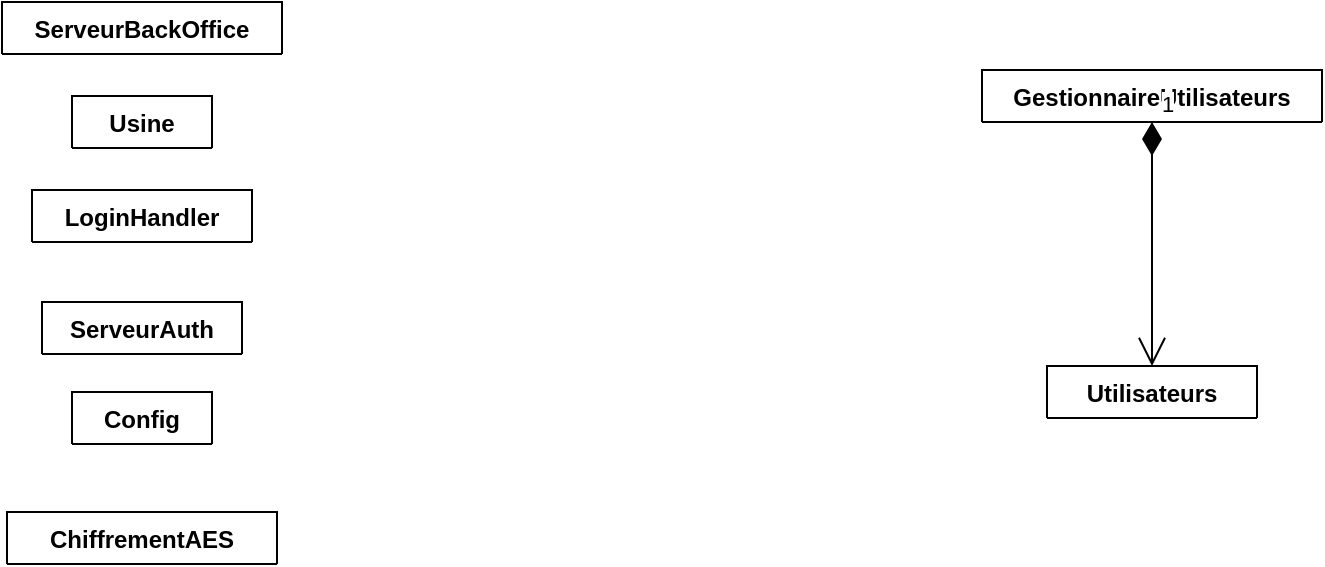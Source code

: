 <mxfile version="12.3.9" type="device" pages="1"><diagram name="Page-1" id="c4acf3e9-155e-7222-9cf6-157b1a14988f"><mxGraphModel dx="1650" dy="789" grid="1" gridSize="15" guides="1" tooltips="1" connect="1" arrows="1" fold="1" page="1" pageScale="1" pageWidth="850" pageHeight="1100" background="#ffffff" math="0" shadow="0"><root><mxCell id="0"/><mxCell id="1" parent="0"/><mxCell id="CIGr-tfNWFgazeWiW_Q5-7" value="Usine" style="swimlane;fontStyle=1;align=center;verticalAlign=top;childLayout=stackLayout;horizontal=1;startSize=26;horizontalStack=0;resizeParent=1;resizeParentMax=0;resizeLast=0;collapsible=1;marginBottom=0;" parent="1" vertex="1" collapsed="1"><mxGeometry x="85" y="137" width="70" height="26" as="geometry"><mxRectangle x="20" y="20" width="160" height="86" as="alternateBounds"/></mxGeometry></mxCell><mxCell id="CIGr-tfNWFgazeWiW_Q5-8" value="+ field: type" style="text;strokeColor=none;fillColor=none;align=left;verticalAlign=top;spacingLeft=4;spacingRight=4;overflow=hidden;rotatable=0;points=[[0,0.5],[1,0.5]];portConstraint=eastwest;" parent="CIGr-tfNWFgazeWiW_Q5-7" vertex="1"><mxGeometry y="26" width="70" height="26" as="geometry"/></mxCell><mxCell id="CIGr-tfNWFgazeWiW_Q5-9" value="" style="line;strokeWidth=1;fillColor=none;align=left;verticalAlign=middle;spacingTop=-1;spacingLeft=3;spacingRight=3;rotatable=0;labelPosition=right;points=[];portConstraint=eastwest;" parent="CIGr-tfNWFgazeWiW_Q5-7" vertex="1"><mxGeometry y="52" width="70" height="8" as="geometry"/></mxCell><mxCell id="CIGr-tfNWFgazeWiW_Q5-10" value="+ method(type): type" style="text;strokeColor=none;fillColor=none;align=left;verticalAlign=top;spacingLeft=4;spacingRight=4;overflow=hidden;rotatable=0;points=[[0,0.5],[1,0.5]];portConstraint=eastwest;" parent="CIGr-tfNWFgazeWiW_Q5-7" vertex="1"><mxGeometry y="60" width="70" height="26" as="geometry"/></mxCell><mxCell id="CIGr-tfNWFgazeWiW_Q5-19" value="ServeurAuth" style="swimlane;fontStyle=1;align=center;verticalAlign=top;childLayout=stackLayout;horizontal=1;startSize=26;horizontalStack=0;resizeParent=1;resizeParentMax=0;resizeLast=0;collapsible=1;marginBottom=0;" parent="1" vertex="1" collapsed="1"><mxGeometry x="70" y="240" width="100" height="26" as="geometry"><mxRectangle x="20" y="130" width="160" height="86" as="alternateBounds"/></mxGeometry></mxCell><mxCell id="CIGr-tfNWFgazeWiW_Q5-20" value="+ field: type" style="text;strokeColor=none;fillColor=none;align=left;verticalAlign=top;spacingLeft=4;spacingRight=4;overflow=hidden;rotatable=0;points=[[0,0.5],[1,0.5]];portConstraint=eastwest;" parent="CIGr-tfNWFgazeWiW_Q5-19" vertex="1"><mxGeometry y="26" width="100" height="26" as="geometry"/></mxCell><mxCell id="CIGr-tfNWFgazeWiW_Q5-21" value="" style="line;strokeWidth=1;fillColor=none;align=left;verticalAlign=middle;spacingTop=-1;spacingLeft=3;spacingRight=3;rotatable=0;labelPosition=right;points=[];portConstraint=eastwest;" parent="CIGr-tfNWFgazeWiW_Q5-19" vertex="1"><mxGeometry y="52" width="100" height="8" as="geometry"/></mxCell><mxCell id="CIGr-tfNWFgazeWiW_Q5-22" value="+ method(type): type" style="text;strokeColor=none;fillColor=none;align=left;verticalAlign=top;spacingLeft=4;spacingRight=4;overflow=hidden;rotatable=0;points=[[0,0.5],[1,0.5]];portConstraint=eastwest;" parent="CIGr-tfNWFgazeWiW_Q5-19" vertex="1"><mxGeometry y="60" width="100" height="26" as="geometry"/></mxCell><mxCell id="CIGr-tfNWFgazeWiW_Q5-27" value="GestionnaireUtilisateurs" style="swimlane;fontStyle=1;align=center;verticalAlign=top;childLayout=stackLayout;horizontal=1;startSize=26;horizontalStack=0;resizeParent=1;resizeParentMax=0;resizeLast=0;collapsible=1;marginBottom=0;" parent="1" vertex="1" collapsed="1"><mxGeometry x="540" y="124" width="170" height="26" as="geometry"><mxRectangle x="200" y="130" width="160" height="86" as="alternateBounds"/></mxGeometry></mxCell><mxCell id="CIGr-tfNWFgazeWiW_Q5-28" value="+ field: type" style="text;strokeColor=none;fillColor=none;align=left;verticalAlign=top;spacingLeft=4;spacingRight=4;overflow=hidden;rotatable=0;points=[[0,0.5],[1,0.5]];portConstraint=eastwest;" parent="CIGr-tfNWFgazeWiW_Q5-27" vertex="1"><mxGeometry y="26" width="170" height="26" as="geometry"/></mxCell><mxCell id="CIGr-tfNWFgazeWiW_Q5-29" value="" style="line;strokeWidth=1;fillColor=none;align=left;verticalAlign=middle;spacingTop=-1;spacingLeft=3;spacingRight=3;rotatable=0;labelPosition=right;points=[];portConstraint=eastwest;" parent="CIGr-tfNWFgazeWiW_Q5-27" vertex="1"><mxGeometry y="52" width="170" height="8" as="geometry"/></mxCell><mxCell id="CIGr-tfNWFgazeWiW_Q5-30" value="+ method(type): type" style="text;strokeColor=none;fillColor=none;align=left;verticalAlign=top;spacingLeft=4;spacingRight=4;overflow=hidden;rotatable=0;points=[[0,0.5],[1,0.5]];portConstraint=eastwest;" parent="CIGr-tfNWFgazeWiW_Q5-27" vertex="1"><mxGeometry y="60" width="170" height="26" as="geometry"/></mxCell><mxCell id="CIGr-tfNWFgazeWiW_Q5-31" value="LoginHandler" style="swimlane;fontStyle=1;align=center;verticalAlign=top;childLayout=stackLayout;horizontal=1;startSize=26;horizontalStack=0;resizeParent=1;resizeParentMax=0;resizeLast=0;collapsible=1;marginBottom=0;" parent="1" vertex="1" collapsed="1"><mxGeometry x="65" y="184" width="110" height="26" as="geometry"><mxRectangle x="20" y="350" width="160" height="86" as="alternateBounds"/></mxGeometry></mxCell><mxCell id="CIGr-tfNWFgazeWiW_Q5-32" value="+ field: type" style="text;strokeColor=none;fillColor=none;align=left;verticalAlign=top;spacingLeft=4;spacingRight=4;overflow=hidden;rotatable=0;points=[[0,0.5],[1,0.5]];portConstraint=eastwest;" parent="CIGr-tfNWFgazeWiW_Q5-31" vertex="1"><mxGeometry y="26" width="110" height="26" as="geometry"/></mxCell><mxCell id="CIGr-tfNWFgazeWiW_Q5-33" value="" style="line;strokeWidth=1;fillColor=none;align=left;verticalAlign=middle;spacingTop=-1;spacingLeft=3;spacingRight=3;rotatable=0;labelPosition=right;points=[];portConstraint=eastwest;" parent="CIGr-tfNWFgazeWiW_Q5-31" vertex="1"><mxGeometry y="52" width="110" height="8" as="geometry"/></mxCell><mxCell id="CIGr-tfNWFgazeWiW_Q5-34" value="+ method(type): type" style="text;strokeColor=none;fillColor=none;align=left;verticalAlign=top;spacingLeft=4;spacingRight=4;overflow=hidden;rotatable=0;points=[[0,0.5],[1,0.5]];portConstraint=eastwest;" parent="CIGr-tfNWFgazeWiW_Q5-31" vertex="1"><mxGeometry y="60" width="110" height="26" as="geometry"/></mxCell><mxCell id="CIGr-tfNWFgazeWiW_Q5-35" value="ServeurBackOffice" style="swimlane;fontStyle=1;align=center;verticalAlign=top;childLayout=stackLayout;horizontal=1;startSize=26;horizontalStack=0;resizeParent=1;resizeParentMax=0;resizeLast=0;collapsible=1;marginBottom=0;" parent="1" vertex="1" collapsed="1"><mxGeometry x="50" y="90" width="140" height="26" as="geometry"><mxRectangle x="20" y="240" width="160" height="86" as="alternateBounds"/></mxGeometry></mxCell><mxCell id="CIGr-tfNWFgazeWiW_Q5-36" value="+ field: type" style="text;strokeColor=none;fillColor=none;align=left;verticalAlign=top;spacingLeft=4;spacingRight=4;overflow=hidden;rotatable=0;points=[[0,0.5],[1,0.5]];portConstraint=eastwest;" parent="CIGr-tfNWFgazeWiW_Q5-35" vertex="1"><mxGeometry y="26" width="140" height="26" as="geometry"/></mxCell><mxCell id="CIGr-tfNWFgazeWiW_Q5-37" value="" style="line;strokeWidth=1;fillColor=none;align=left;verticalAlign=middle;spacingTop=-1;spacingLeft=3;spacingRight=3;rotatable=0;labelPosition=right;points=[];portConstraint=eastwest;" parent="CIGr-tfNWFgazeWiW_Q5-35" vertex="1"><mxGeometry y="52" width="140" height="8" as="geometry"/></mxCell><mxCell id="CIGr-tfNWFgazeWiW_Q5-38" value="+ method(type): type" style="text;strokeColor=none;fillColor=none;align=left;verticalAlign=top;spacingLeft=4;spacingRight=4;overflow=hidden;rotatable=0;points=[[0,0.5],[1,0.5]];portConstraint=eastwest;" parent="CIGr-tfNWFgazeWiW_Q5-35" vertex="1"><mxGeometry y="60" width="140" height="26" as="geometry"/></mxCell><mxCell id="CIGr-tfNWFgazeWiW_Q5-39" value="Config" style="swimlane;fontStyle=1;align=center;verticalAlign=top;childLayout=stackLayout;horizontal=1;startSize=26;horizontalStack=0;resizeParent=1;resizeParentMax=0;resizeLast=0;collapsible=1;marginBottom=0;" parent="1" vertex="1" collapsed="1"><mxGeometry x="85" y="285" width="70" height="26" as="geometry"><mxRectangle x="20" y="460" width="160" height="86" as="alternateBounds"/></mxGeometry></mxCell><mxCell id="CIGr-tfNWFgazeWiW_Q5-40" value="+ field: type" style="text;strokeColor=none;fillColor=none;align=left;verticalAlign=top;spacingLeft=4;spacingRight=4;overflow=hidden;rotatable=0;points=[[0,0.5],[1,0.5]];portConstraint=eastwest;" parent="CIGr-tfNWFgazeWiW_Q5-39" vertex="1"><mxGeometry y="26" width="70" height="26" as="geometry"/></mxCell><mxCell id="CIGr-tfNWFgazeWiW_Q5-41" value="" style="line;strokeWidth=1;fillColor=none;align=left;verticalAlign=middle;spacingTop=-1;spacingLeft=3;spacingRight=3;rotatable=0;labelPosition=right;points=[];portConstraint=eastwest;" parent="CIGr-tfNWFgazeWiW_Q5-39" vertex="1"><mxGeometry y="52" width="70" height="8" as="geometry"/></mxCell><mxCell id="CIGr-tfNWFgazeWiW_Q5-42" value="+ method(type): type" style="text;strokeColor=none;fillColor=none;align=left;verticalAlign=top;spacingLeft=4;spacingRight=4;overflow=hidden;rotatable=0;points=[[0,0.5],[1,0.5]];portConstraint=eastwest;" parent="CIGr-tfNWFgazeWiW_Q5-39" vertex="1"><mxGeometry y="60" width="70" height="26" as="geometry"/></mxCell><mxCell id="LifaIKg0c3IOuY6-Ewqt-5" value="ChiffrementAES" style="swimlane;fontStyle=1;align=center;verticalAlign=top;childLayout=stackLayout;horizontal=1;startSize=26;horizontalStack=0;resizeParent=1;resizeParentMax=0;resizeLast=0;collapsible=1;marginBottom=0;" parent="1" vertex="1" collapsed="1"><mxGeometry x="52.5" y="345" width="135" height="26" as="geometry"><mxRectangle x="80" y="330" width="160" height="86" as="alternateBounds"/></mxGeometry></mxCell><mxCell id="LifaIKg0c3IOuY6-Ewqt-6" value="+ field: type" style="text;strokeColor=none;fillColor=none;align=left;verticalAlign=top;spacingLeft=4;spacingRight=4;overflow=hidden;rotatable=0;points=[[0,0.5],[1,0.5]];portConstraint=eastwest;" parent="LifaIKg0c3IOuY6-Ewqt-5" vertex="1"><mxGeometry y="26" width="135" height="26" as="geometry"/></mxCell><mxCell id="LifaIKg0c3IOuY6-Ewqt-7" value="" style="line;strokeWidth=1;fillColor=none;align=left;verticalAlign=middle;spacingTop=-1;spacingLeft=3;spacingRight=3;rotatable=0;labelPosition=right;points=[];portConstraint=eastwest;" parent="LifaIKg0c3IOuY6-Ewqt-5" vertex="1"><mxGeometry y="52" width="135" height="8" as="geometry"/></mxCell><mxCell id="LifaIKg0c3IOuY6-Ewqt-8" value="+ method(type): type" style="text;strokeColor=none;fillColor=none;align=left;verticalAlign=top;spacingLeft=4;spacingRight=4;overflow=hidden;rotatable=0;points=[[0,0.5],[1,0.5]];portConstraint=eastwest;" parent="LifaIKg0c3IOuY6-Ewqt-5" vertex="1"><mxGeometry y="60" width="135" height="26" as="geometry"/></mxCell><mxCell id="LifaIKg0c3IOuY6-Ewqt-14" value="Utilisateurs" style="swimlane;fontStyle=1;align=center;verticalAlign=top;childLayout=stackLayout;horizontal=1;startSize=26;horizontalStack=0;resizeParent=1;resizeParentMax=0;resizeLast=0;collapsible=1;marginBottom=0;" parent="1" vertex="1" collapsed="1"><mxGeometry x="572.5" y="272" width="105" height="26" as="geometry"><mxRectangle x="75" y="390" width="160" height="86" as="alternateBounds"/></mxGeometry></mxCell><mxCell id="LifaIKg0c3IOuY6-Ewqt-15" value="+ field: type" style="text;strokeColor=none;fillColor=none;align=left;verticalAlign=top;spacingLeft=4;spacingRight=4;overflow=hidden;rotatable=0;points=[[0,0.5],[1,0.5]];portConstraint=eastwest;" parent="LifaIKg0c3IOuY6-Ewqt-14" vertex="1"><mxGeometry y="26" width="105" height="26" as="geometry"/></mxCell><mxCell id="LifaIKg0c3IOuY6-Ewqt-16" value="" style="line;strokeWidth=1;fillColor=none;align=left;verticalAlign=middle;spacingTop=-1;spacingLeft=3;spacingRight=3;rotatable=0;labelPosition=right;points=[];portConstraint=eastwest;" parent="LifaIKg0c3IOuY6-Ewqt-14" vertex="1"><mxGeometry y="52" width="105" height="8" as="geometry"/></mxCell><mxCell id="LifaIKg0c3IOuY6-Ewqt-17" value="+ method(type): type" style="text;strokeColor=none;fillColor=none;align=left;verticalAlign=top;spacingLeft=4;spacingRight=4;overflow=hidden;rotatable=0;points=[[0,0.5],[1,0.5]];portConstraint=eastwest;" parent="LifaIKg0c3IOuY6-Ewqt-14" vertex="1"><mxGeometry y="60" width="105" height="26" as="geometry"/></mxCell><mxCell id="LifaIKg0c3IOuY6-Ewqt-18" value="1" style="endArrow=open;html=1;endSize=12;startArrow=diamondThin;startSize=14;startFill=1;edgeStyle=orthogonalEdgeStyle;align=left;verticalAlign=bottom;exitX=0.5;exitY=1;exitDx=0;exitDy=0;entryX=0.5;entryY=0;entryDx=0;entryDy=0;" parent="1" source="CIGr-tfNWFgazeWiW_Q5-27" target="LifaIKg0c3IOuY6-Ewqt-14" edge="1"><mxGeometry x="-1" y="3" relative="1" as="geometry"><mxPoint x="35" y="359" as="sourcePoint"/><mxPoint x="195" y="359" as="targetPoint"/></mxGeometry></mxCell></root></mxGraphModel></diagram></mxfile>